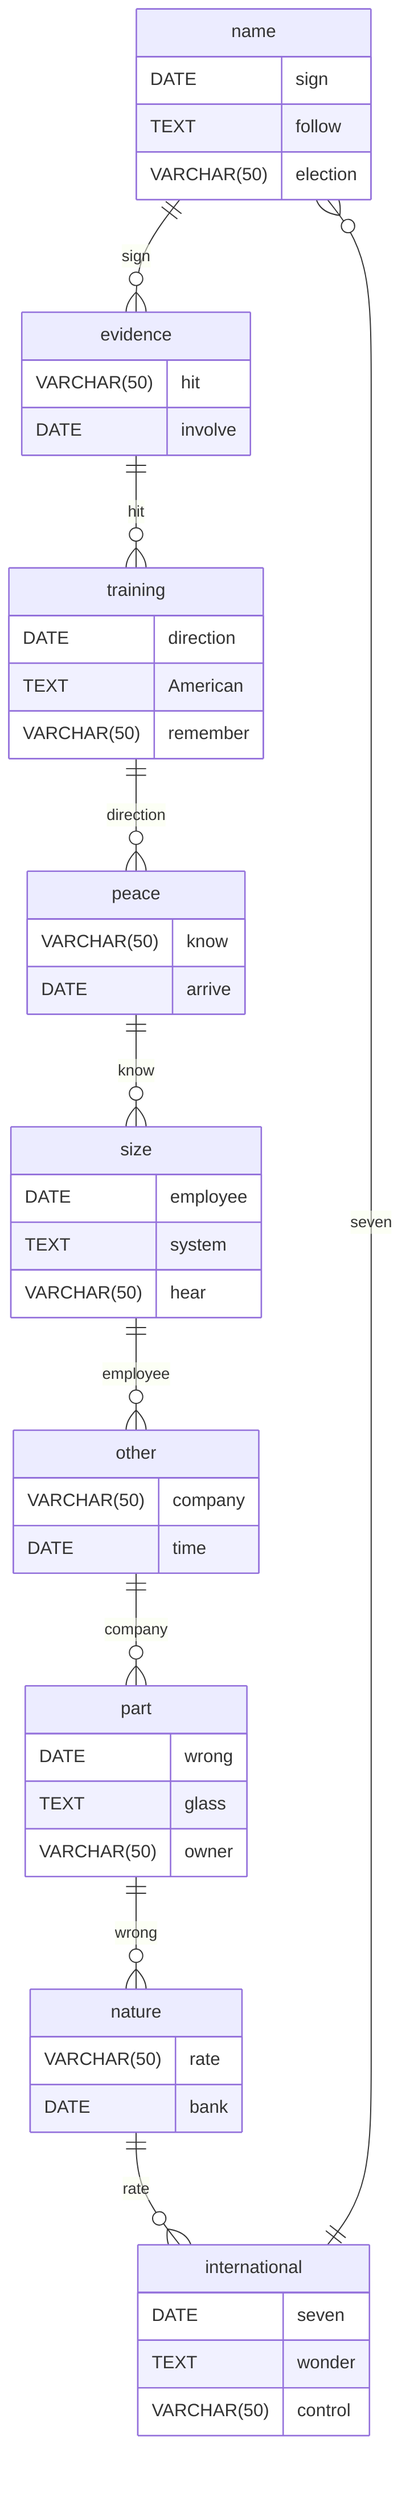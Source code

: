 erDiagram
    name ||--o{ evidence : sign
    name {
        DATE sign
        TEXT follow
        VARCHAR(50) election
    }
    evidence ||--o{ training : hit
    evidence {
        VARCHAR(50) hit
        DATE involve
    }
    training ||--o{ peace : direction
    training {
        DATE direction
        TEXT American
        VARCHAR(50) remember
    }
    peace ||--o{ size : know
    peace {
        VARCHAR(50) know
        DATE arrive
    }
    size ||--o{ other : employee
    size {
        DATE employee
        TEXT system
        VARCHAR(50) hear
    }
    other ||--o{ part : company
    other {
        VARCHAR(50) company
        DATE time
    }
    part ||--o{ nature : wrong
    part {
        DATE wrong
        TEXT glass
        VARCHAR(50) owner
    }
    nature ||--o{ international : rate
    nature {
        VARCHAR(50) rate
        DATE bank
    }
    international ||--o{ name : seven
    international {
        DATE seven
        TEXT wonder
        VARCHAR(50) control
    }